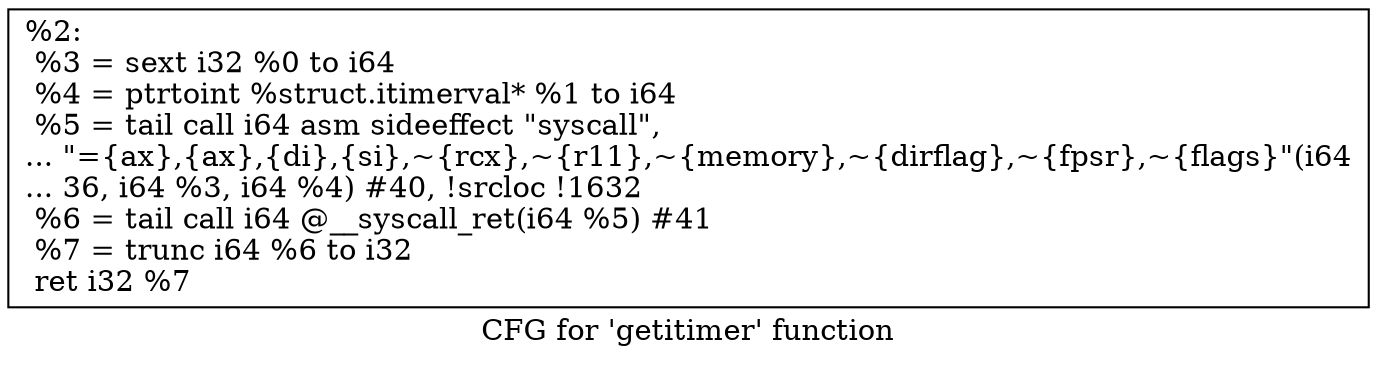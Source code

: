 digraph "CFG for 'getitimer' function" {
	label="CFG for 'getitimer' function";

	Node0x1e5e7a0 [shape=record,label="{%2:\l  %3 = sext i32 %0 to i64\l  %4 = ptrtoint %struct.itimerval* %1 to i64\l  %5 = tail call i64 asm sideeffect \"syscall\",\l... \"=\{ax\},\{ax\},\{di\},\{si\},~\{rcx\},~\{r11\},~\{memory\},~\{dirflag\},~\{fpsr\},~\{flags\}\"(i64\l... 36, i64 %3, i64 %4) #40, !srcloc !1632\l  %6 = tail call i64 @__syscall_ret(i64 %5) #41\l  %7 = trunc i64 %6 to i32\l  ret i32 %7\l}"];
}
